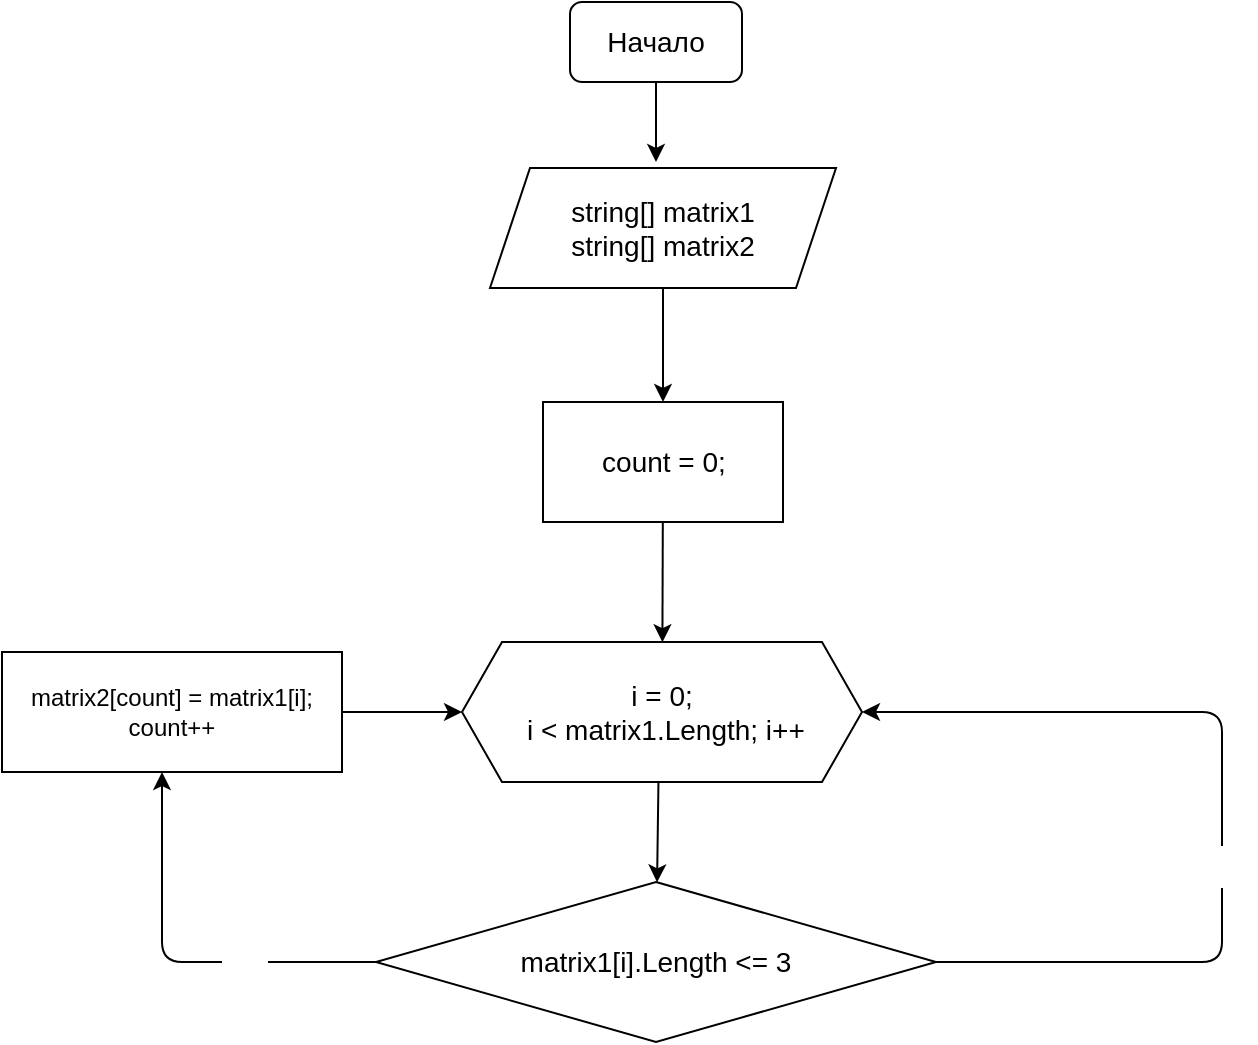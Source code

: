 <mxfile>
    <diagram id="sE9h1E-ZmXnSDqlbLZ7d" name="Страница 1">
        <mxGraphModel dx="841" dy="401" grid="1" gridSize="10" guides="1" tooltips="1" connect="1" arrows="1" fold="1" page="1" pageScale="1" pageWidth="827" pageHeight="1169" math="0" shadow="0">
            <root>
                <mxCell id="0"/>
                <mxCell id="1" parent="0"/>
                <mxCell id="4" value="" style="edgeStyle=none;html=1;fontSize=14;" parent="1" source="2" edge="1">
                    <mxGeometry relative="1" as="geometry">
                        <mxPoint x="397" y="120" as="targetPoint"/>
                    </mxGeometry>
                </mxCell>
                <mxCell id="2" value="&lt;font style=&quot;font-size: 14px&quot;&gt;Начало&lt;/font&gt;" style="rounded=1;whiteSpace=wrap;html=1;" parent="1" vertex="1">
                    <mxGeometry x="354" y="40" width="86" height="40" as="geometry"/>
                </mxCell>
                <mxCell id="7" value="" style="edgeStyle=none;html=1;fontSize=14;" parent="1" source="5" target="6" edge="1">
                    <mxGeometry relative="1" as="geometry"/>
                </mxCell>
                <mxCell id="5" value="string[] matrix1&lt;br&gt;string[] matrix2" style="shape=parallelogram;perimeter=parallelogramPerimeter;whiteSpace=wrap;html=1;fixedSize=1;fontSize=14;" parent="1" vertex="1">
                    <mxGeometry x="314" y="123" width="173" height="60" as="geometry"/>
                </mxCell>
                <mxCell id="9" value="" style="edgeStyle=none;html=1;fontSize=14;" parent="1" source="6" edge="1">
                    <mxGeometry relative="1" as="geometry">
                        <mxPoint x="400.209" y="360.097" as="targetPoint"/>
                    </mxGeometry>
                </mxCell>
                <mxCell id="6" value="count = 0;" style="whiteSpace=wrap;html=1;fontSize=14;" parent="1" vertex="1">
                    <mxGeometry x="340.5" y="240" width="120" height="60" as="geometry"/>
                </mxCell>
                <mxCell id="11" value="" style="edgeStyle=none;html=1;fontSize=14;exitX=0.468;exitY=1.097;exitDx=0;exitDy=0;exitPerimeter=0;" parent="1" target="10" edge="1">
                    <mxGeometry relative="1" as="geometry">
                        <mxPoint x="398.28" y="425.82" as="sourcePoint"/>
                    </mxGeometry>
                </mxCell>
                <mxCell id="15" style="edgeStyle=none;html=1;exitX=0;exitY=0.5;exitDx=0;exitDy=0;entryX=0.5;entryY=1;entryDx=0;entryDy=0;fontSize=14;" parent="1" source="10" edge="1">
                    <mxGeometry relative="1" as="geometry">
                        <Array as="points">
                            <mxPoint x="150" y="520"/>
                        </Array>
                        <mxPoint x="150" y="425" as="targetPoint"/>
                    </mxGeometry>
                </mxCell>
                <mxCell id="19" value="&lt;font style=&quot;font-size: 18px&quot;&gt;Да&lt;/font&gt;" style="edgeLabel;html=1;align=center;verticalAlign=middle;resizable=0;points=[];fontColor=#FFFFFF;" parent="15" vertex="1" connectable="0">
                    <mxGeometry x="-0.092" y="4" relative="1" as="geometry">
                        <mxPoint x="25" y="-4" as="offset"/>
                    </mxGeometry>
                </mxCell>
                <mxCell id="20" style="edgeStyle=none;html=1;entryX=1;entryY=0.5;entryDx=0;entryDy=0;fontSize=18;fontColor=#FFFFFF;" parent="1" source="10" target="13" edge="1">
                    <mxGeometry relative="1" as="geometry">
                        <Array as="points">
                            <mxPoint x="680" y="520"/>
                            <mxPoint x="680" y="395"/>
                        </Array>
                    </mxGeometry>
                </mxCell>
                <mxCell id="21" value="Нет" style="edgeLabel;html=1;align=center;verticalAlign=middle;resizable=0;points=[];fontSize=18;fontColor=#FFFFFF;" parent="20" vertex="1" connectable="0">
                    <mxGeometry x="-0.146" y="-1" relative="1" as="geometry">
                        <mxPoint as="offset"/>
                    </mxGeometry>
                </mxCell>
                <mxCell id="10" value="matrix1[i].Length &amp;lt;= 3" style="rhombus;whiteSpace=wrap;html=1;fontSize=14;" parent="1" vertex="1">
                    <mxGeometry x="257" y="480" width="280" height="80" as="geometry"/>
                </mxCell>
                <mxCell id="13" value="&lt;span&gt;i = 0;&lt;/span&gt;&lt;br&gt;&lt;span&gt;&amp;nbsp;i &amp;lt; matrix1.Length; i++&lt;/span&gt;" style="shape=hexagon;perimeter=hexagonPerimeter2;whiteSpace=wrap;html=1;fixedSize=1;fontSize=14;" parent="1" vertex="1">
                    <mxGeometry x="300" y="360" width="200" height="70" as="geometry"/>
                </mxCell>
                <mxCell id="23" style="edgeStyle=none;html=1;entryX=0;entryY=0.5;entryDx=0;entryDy=0;" edge="1" parent="1" source="22" target="13">
                    <mxGeometry relative="1" as="geometry">
                        <mxPoint x="280" y="395" as="targetPoint"/>
                    </mxGeometry>
                </mxCell>
                <mxCell id="22" value="matrix2[count] = matrix1[i];&lt;br&gt;count++" style="rounded=0;whiteSpace=wrap;html=1;" vertex="1" parent="1">
                    <mxGeometry x="70" y="365" width="170" height="60" as="geometry"/>
                </mxCell>
            </root>
        </mxGraphModel>
    </diagram>
</mxfile>